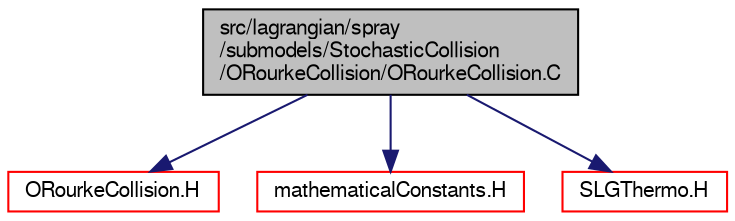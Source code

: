 digraph "src/lagrangian/spray/submodels/StochasticCollision/ORourkeCollision/ORourkeCollision.C"
{
  bgcolor="transparent";
  edge [fontname="FreeSans",fontsize="10",labelfontname="FreeSans",labelfontsize="10"];
  node [fontname="FreeSans",fontsize="10",shape=record];
  Node0 [label="src/lagrangian/spray\l/submodels/StochasticCollision\l/ORourkeCollision/ORourkeCollision.C",height=0.2,width=0.4,color="black", fillcolor="grey75", style="filled", fontcolor="black"];
  Node0 -> Node1 [color="midnightblue",fontsize="10",style="solid",fontname="FreeSans"];
  Node1 [label="ORourkeCollision.H",height=0.2,width=0.4,color="red",URL="$a06791.html"];
  Node0 -> Node121 [color="midnightblue",fontsize="10",style="solid",fontname="FreeSans"];
  Node121 [label="mathematicalConstants.H",height=0.2,width=0.4,color="red",URL="$a10238.html"];
  Node0 -> Node122 [color="midnightblue",fontsize="10",style="solid",fontname="FreeSans"];
  Node122 [label="SLGThermo.H",height=0.2,width=0.4,color="red",URL="$a16253.html"];
}
